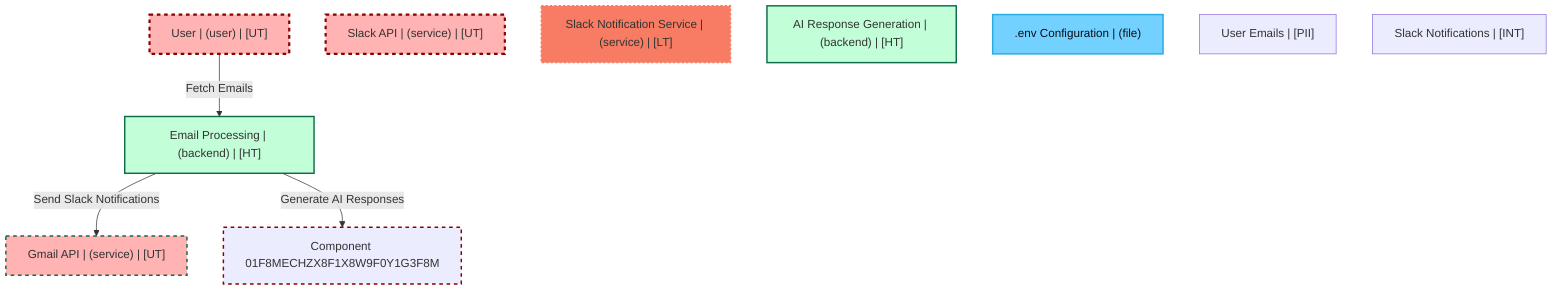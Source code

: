 graph TB
  node_01F8MECHZX8F1X8W9F0Y1G3F8R["User | (user) | [UT]"]:::untrusted
  node_01F8MECHZX8F1X8W9F0Y1G3F8S["Gmail API | (service) | [UT]"]:::untrusted
  node_01F8MECHZX8F1X8W9F0Y1G3F8T["Slack API | (service) | [UT]"]:::untrusted
  node_01F8MECHZX8F1X8W9F0Y1G3F8N["Email Processing | (backend) | [HT]"]:::highTrust
  node_01F8MECHZX8F1X8W9F0Y1G3F8O["Slack Notification Service | (service) | [LT]"]:::lowTrust
  node_01F8MECHZX8F1X8W9F0Y1G3F8P["AI Response Generation | (backend) | [HT]"]:::highTrust
  node_01F8MECHZX8F1X8W9F0Y1G3F8Q[".env Configuration | (file)"]:::dataStore
  node_01F8MECHZX8F1X8W9F0Y1G3F8K["User Emails | [PII]"]:::dataAsset,pii
  node_01F8MECHZX8F1X8W9F0Y1G3F8L["Slack Notifications | [INT]"]:::dataAsset,internal
  node_01F8MECHZX8F1X8W9F0Y1G3F8M["Component 01F8MECHZX8F1X8W9F0Y1G3F8M"]:::process,untrusted

  node_01F8MECHZX8F1X8W9F0Y1G3F8R -->|Fetch Emails| node_01F8MECHZX8F1X8W9F0Y1G3F8N:::encryptedFlow
  node_01F8MECHZX8F1X8W9F0Y1G3F8N -->|Send Slack Notifications| node_01F8MECHZX8F1X8W9F0Y1G3F8S:::encryptedFlow
  node_01F8MECHZX8F1X8W9F0Y1G3F8N -->|Generate AI Responses| node_01F8MECHZX8F1X8W9F0Y1G3F8M:::unencryptedFlow

  classDef externalEntity fill:#FFB3B3,stroke:#8B0000,stroke-width:2px,color:#0B0D17
  classDef process fill:#C2FFD8,stroke:#106B49,stroke-width:2px,color:#0B0D17
  classDef dataStore fill:#73d1ff,stroke:#29ABE2,stroke-width:2px,color:#0B0D17
  classDef dataAsset fill:#ffa1ad,stroke:#A259FF,stroke-width:2px,color:#0B0D17
  classDef untrusted fill:#FFB3B3,stroke:#8B0000,stroke-width:3px,stroke-dasharray:5 5
  classDef lowTrust fill:#f77c63,stroke:#f77c63,stroke-width:2px,stroke-dasharray:3 3
  classDef mediumTrust fill:#FFF2B3,stroke:#7A6300,stroke-width:2px
  classDef highTrust fill:#C2FFD8,stroke:#106B49,stroke-width:2px
  classDef veryHighTrust fill:#36FF8F,stroke:#36FF8F,stroke-width:3px
  classDef public fill:#C2FFD8,stroke:#106B49,stroke-width:1px
  classDef internal fill:#FFF2B3,stroke:#7A6300,stroke-width:1px
  classDef confidential fill:#FFB3B3,stroke:#8B0000,stroke-width:2px
  classDef restricted fill:#8B0000,stroke:#8B0000,stroke-width:3px
  classDef pii fill:#ffa1ad,stroke:#A259FF,stroke-width:2px
  classDef pci fill:#8B0000,stroke:#8B0000,stroke-width:3px
  classDef phi fill:#ffa1ad,stroke:#A259FF,stroke-width:3px
  classDef encryptedFlow stroke:#106B49,stroke-width:2px
  classDef unencryptedFlow stroke:#8B0000,stroke-width:2px,stroke-dasharray:5 5
  classDef authenticatedFlow stroke:#29ABE2,stroke-width:2px
  classDef trustBoundary fill:transparent,stroke:#2E3440,stroke-width:3px,stroke-dasharray:10 5